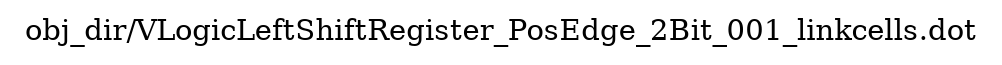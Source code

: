 digraph v3graph {
	graph	[label="obj_dir/VLogicLeftShiftRegister_PosEdge_2Bit_001_linkcells.dot",
		 labelloc=t, labeljust=l,
		 //size="7.5,10",
		 rankdir=TB];
}
